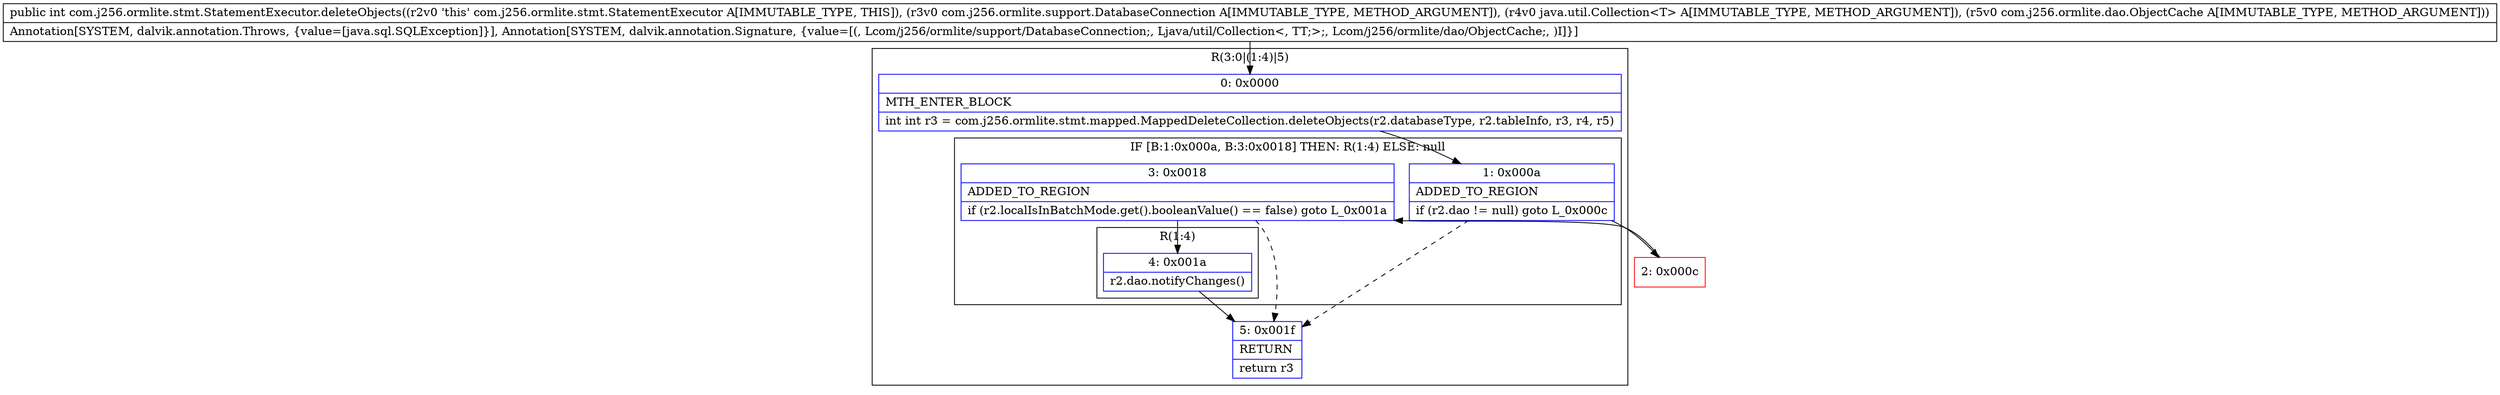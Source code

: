 digraph "CFG forcom.j256.ormlite.stmt.StatementExecutor.deleteObjects(Lcom\/j256\/ormlite\/support\/DatabaseConnection;Ljava\/util\/Collection;Lcom\/j256\/ormlite\/dao\/ObjectCache;)I" {
subgraph cluster_Region_465171225 {
label = "R(3:0|(1:4)|5)";
node [shape=record,color=blue];
Node_0 [shape=record,label="{0\:\ 0x0000|MTH_ENTER_BLOCK\l|int int r3 = com.j256.ormlite.stmt.mapped.MappedDeleteCollection.deleteObjects(r2.databaseType, r2.tableInfo, r3, r4, r5)\l}"];
subgraph cluster_IfRegion_2096417534 {
label = "IF [B:1:0x000a, B:3:0x0018] THEN: R(1:4) ELSE: null";
node [shape=record,color=blue];
Node_1 [shape=record,label="{1\:\ 0x000a|ADDED_TO_REGION\l|if (r2.dao != null) goto L_0x000c\l}"];
Node_3 [shape=record,label="{3\:\ 0x0018|ADDED_TO_REGION\l|if (r2.localIsInBatchMode.get().booleanValue() == false) goto L_0x001a\l}"];
subgraph cluster_Region_1816502576 {
label = "R(1:4)";
node [shape=record,color=blue];
Node_4 [shape=record,label="{4\:\ 0x001a|r2.dao.notifyChanges()\l}"];
}
}
Node_5 [shape=record,label="{5\:\ 0x001f|RETURN\l|return r3\l}"];
}
Node_2 [shape=record,color=red,label="{2\:\ 0x000c}"];
MethodNode[shape=record,label="{public int com.j256.ormlite.stmt.StatementExecutor.deleteObjects((r2v0 'this' com.j256.ormlite.stmt.StatementExecutor A[IMMUTABLE_TYPE, THIS]), (r3v0 com.j256.ormlite.support.DatabaseConnection A[IMMUTABLE_TYPE, METHOD_ARGUMENT]), (r4v0 java.util.Collection\<T\> A[IMMUTABLE_TYPE, METHOD_ARGUMENT]), (r5v0 com.j256.ormlite.dao.ObjectCache A[IMMUTABLE_TYPE, METHOD_ARGUMENT]))  | Annotation[SYSTEM, dalvik.annotation.Throws, \{value=[java.sql.SQLException]\}], Annotation[SYSTEM, dalvik.annotation.Signature, \{value=[(, Lcom\/j256\/ormlite\/support\/DatabaseConnection;, Ljava\/util\/Collection\<, TT;\>;, Lcom\/j256\/ormlite\/dao\/ObjectCache;, )I]\}]\l}"];
MethodNode -> Node_0;
Node_0 -> Node_1;
Node_1 -> Node_2;
Node_1 -> Node_5[style=dashed];
Node_3 -> Node_4;
Node_3 -> Node_5[style=dashed];
Node_4 -> Node_5;
Node_2 -> Node_3;
}

